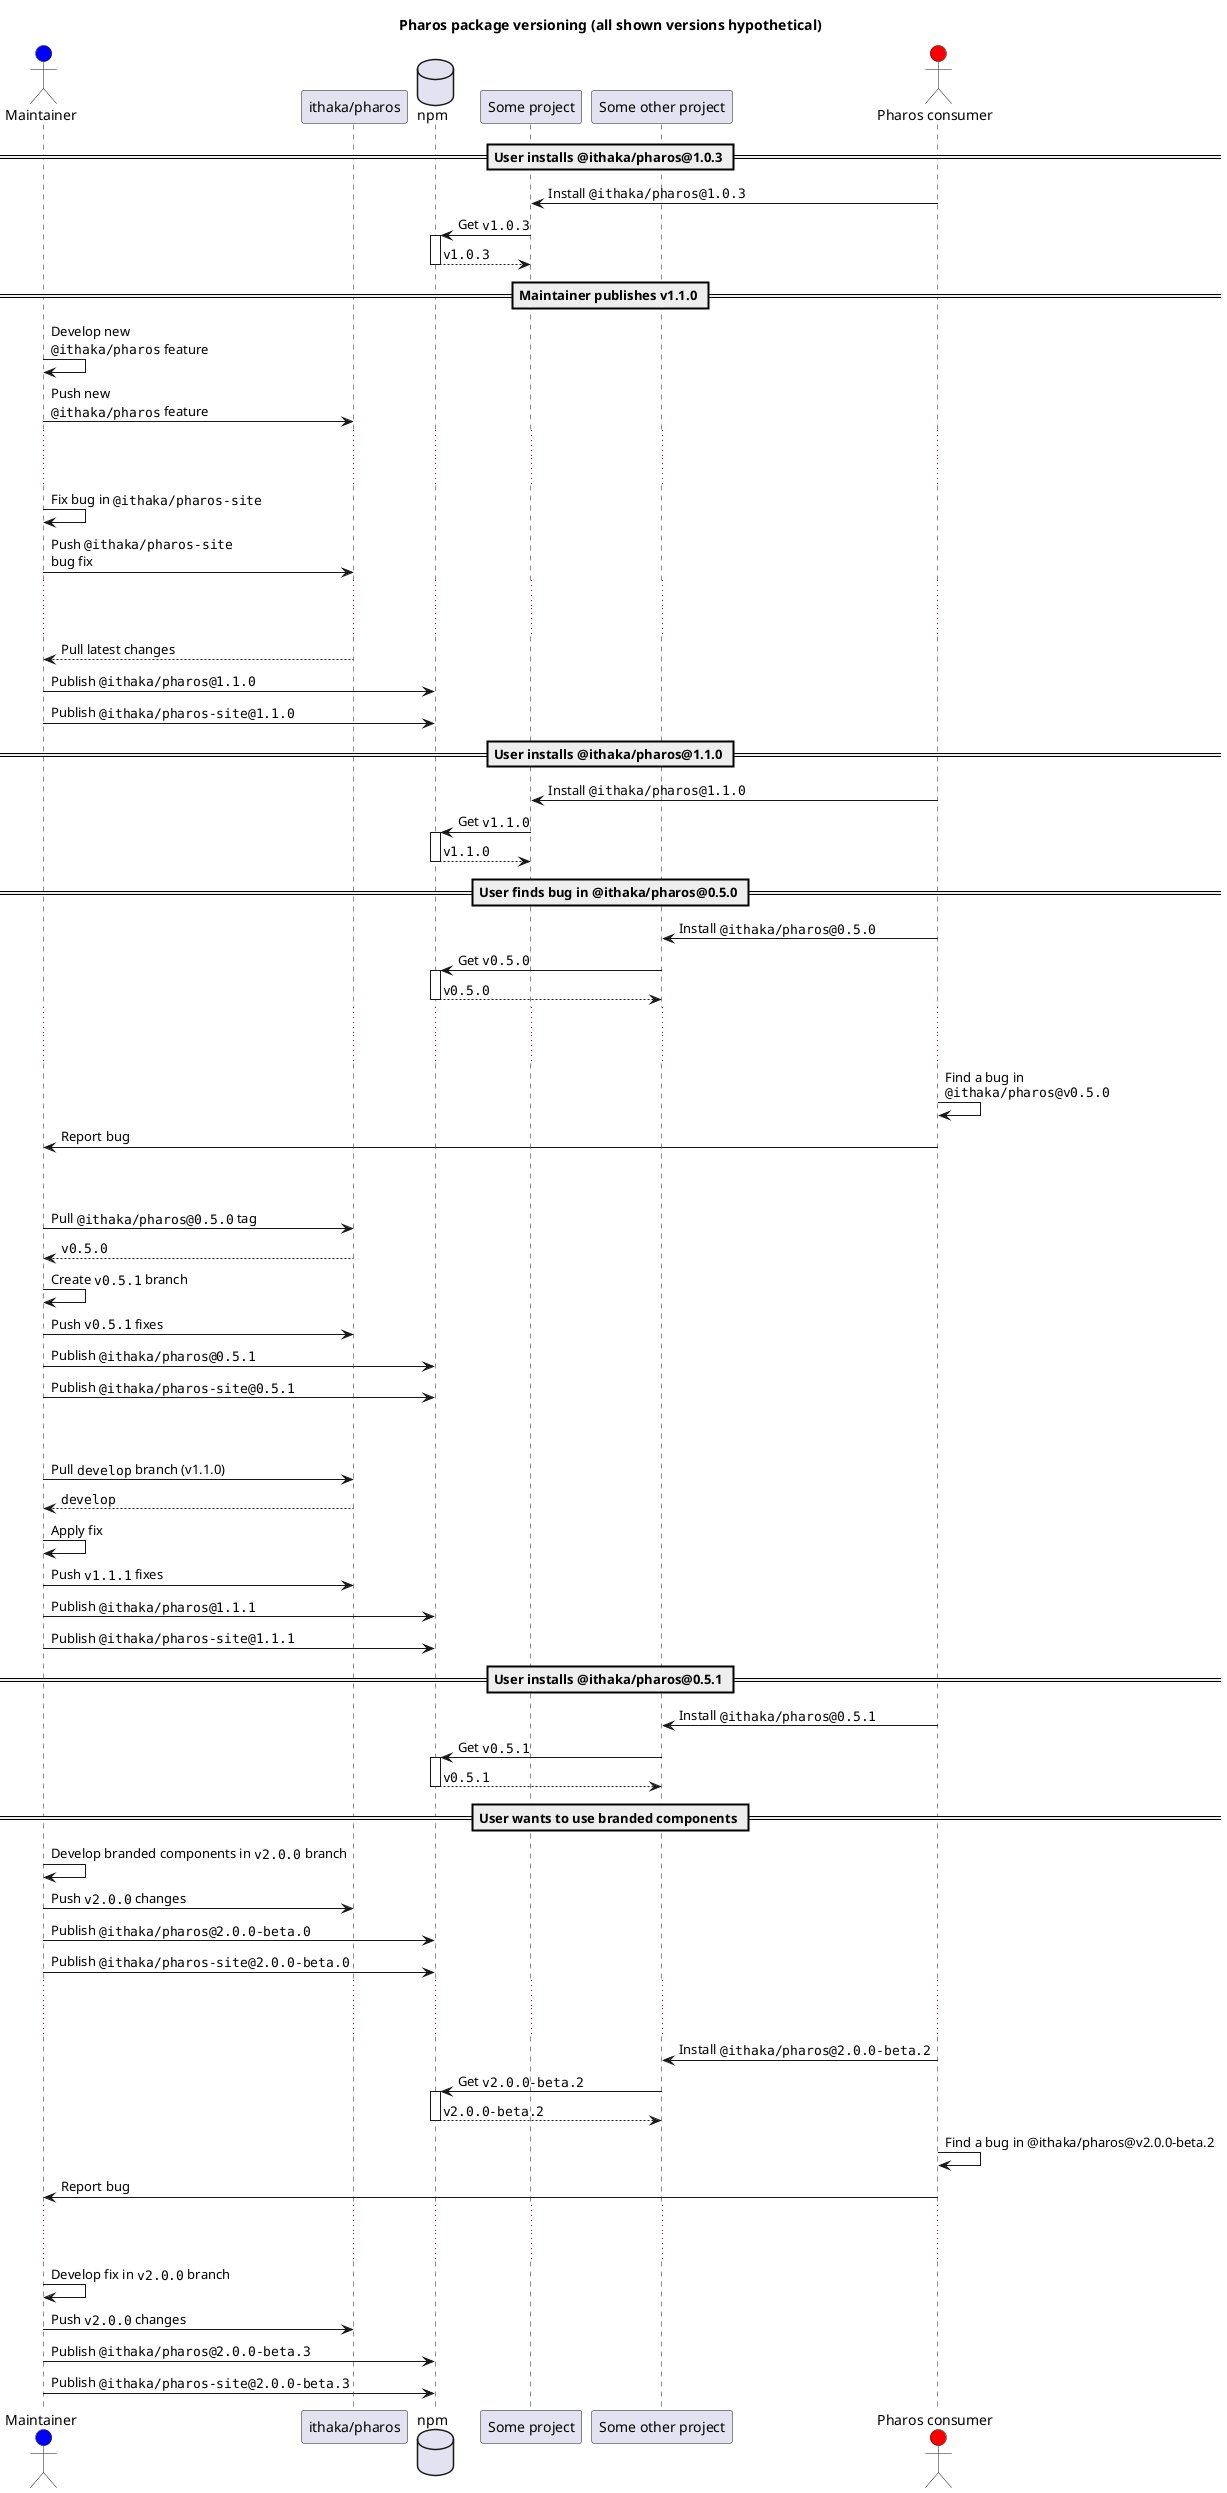 @startuml
title Pharos package versioning (all shown versions hypothetical)
actor "Maintainer" as dev #blue
participant "ithaka/pharos" as repo
database npm as npm
participant "Some project" as project
participant "Some other project" as otherproj
actor "Pharos consumer" as user #red

== User installs @ithaka/pharos@1.0.3 ==
user -> project: Install ""@ithaka/pharos@1.0.3""
project -> npm ++: Get ""v1.0.3""
project <-- npm --: ""v1.0.3""

== Maintainer publishes v1.1.0 ==
dev -> dev: Develop new\n""@ithaka/pharos"" feature
dev -> repo: Push new\n""@ithaka/pharos"" feature
...
...
dev -> dev: Fix bug in ""@ithaka/pharos-site""
dev -> repo: Push ""@ithaka/pharos-site""\nbug fix
...
...
dev <-- repo: Pull latest changes
dev -> npm: Publish ""@ithaka/pharos@1.1.0""
dev -> npm: Publish ""@ithaka/pharos-site@1.1.0""

== User installs @ithaka/pharos@1.1.0 ==
user -> project: Install ""@ithaka/pharos@1.1.0""
project -> npm ++: Get ""v1.1.0""
project <-- npm --: ""v1.1.0""

== User finds bug in @ithaka/pharos@0.5.0 ==
user -> otherproj: Install ""@ithaka/pharos@0.5.0""
otherproj -> npm ++: Get ""v0.5.0""
otherproj <-- npm --: ""v0.5.0""
...
...
user -> user: Find a bug in\n""@ithaka/pharos@v0.5.0""
user -> dev: Report bug
|||
|||
dev -> repo: Pull ""@ithaka/pharos@0.5.0"" tag
dev <-- repo: ""v0.5.0""
dev -> dev: Create ""v0.5.1"" branch
dev -> repo: Push ""v0.5.1"" fixes
dev -> npm: Publish ""@ithaka/pharos@0.5.1""
dev -> npm: Publish ""@ithaka/pharos-site@0.5.1""
|||
|||
dev -> repo: Pull ""develop"" branch (v1.1.0)
dev <-- repo: ""develop""
dev -> dev: Apply fix
dev -> repo: Push ""v1.1.1"" fixes
dev -> npm: Publish ""@ithaka/pharos@1.1.1""
dev -> npm: Publish ""@ithaka/pharos-site@1.1.1""

== User installs @ithaka/pharos@0.5.1 ==
user -> otherproj: Install ""@ithaka/pharos@0.5.1""
otherproj -> npm ++: Get ""v0.5.1""
otherproj <-- npm --: ""v0.5.1""

== User wants to use branded components ==
dev -> dev: Develop branded components in ""v2.0.0"" branch
dev -> repo: Push ""v2.0.0"" changes
dev -> npm: Publish ""@ithaka/pharos@2.0.0-beta.0""
dev -> npm: Publish ""@ithaka/pharos-site@2.0.0-beta.0""
...
...
user -> otherproj: Install ""@ithaka/pharos@2.0.0-beta.2""
otherproj -> npm ++: Get ""v2.0.0-beta.2""
otherproj <-- npm --: ""v2.0.0-beta.2""
user -> user: Find a bug in @ithaka/pharos@v2.0.0-beta.2
user -> dev: Report bug
...
...

dev -> dev: Develop fix in ""v2.0.0"" branch
dev -> repo: Push ""v2.0.0"" changes
dev -> npm: Publish ""@ithaka/pharos@2.0.0-beta.3""
dev -> npm: Publish ""@ithaka/pharos-site@2.0.0-beta.3""
@enduml
